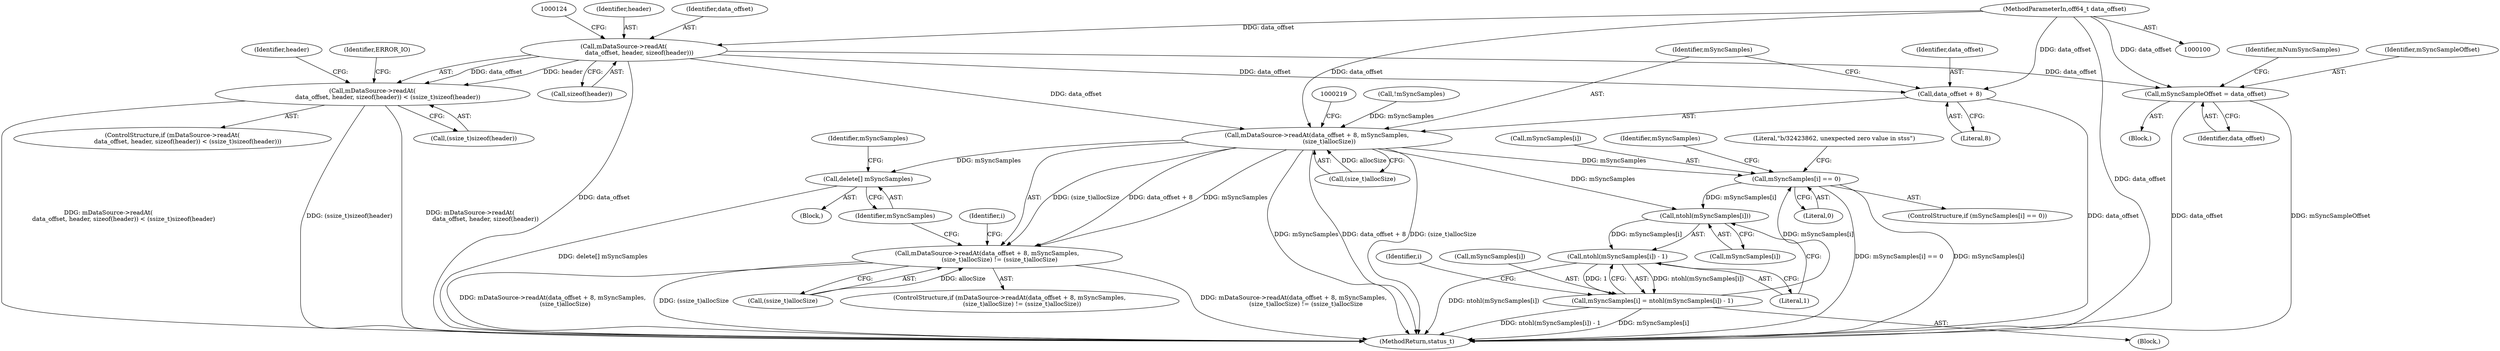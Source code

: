 digraph "0_Android_7fa3f552a6f34ed05c15e64ea30b8eed53f77a41@API" {
"1000118" [label="(Call,mDataSource->readAt(\n                data_offset, header, sizeof(header)))"];
"1000101" [label="(MethodParameterIn,off64_t data_offset)"];
"1000117" [label="(Call,mDataSource->readAt(\n                data_offset, header, sizeof(header)) < (ssize_t)sizeof(header))"];
"1000210" [label="(Call,mDataSource->readAt(data_offset + 8, mSyncSamples,\n             (size_t)allocSize))"];
"1000209" [label="(Call,mDataSource->readAt(data_offset + 8, mSyncSamples,\n             (size_t)allocSize) != (ssize_t)allocSize)"];
"1000222" [label="(Call,delete[] mSyncSamples)"];
"1000241" [label="(Call,mSyncSamples[i] == 0)"];
"1000255" [label="(Call,ntohl(mSyncSamples[i]))"];
"1000254" [label="(Call,ntohl(mSyncSamples[i]) - 1)"];
"1000250" [label="(Call,mSyncSamples[i] = ntohl(mSyncSamples[i]) - 1)"];
"1000211" [label="(Call,data_offset + 8)"];
"1000260" [label="(Call,mSyncSampleOffset = data_offset)"];
"1000221" [label="(Block,)"];
"1000198" [label="(Call,!mSyncSamples)"];
"1000209" [label="(Call,mDataSource->readAt(data_offset + 8, mSyncSamples,\n             (size_t)allocSize) != (ssize_t)allocSize)"];
"1000264" [label="(Identifier,mNumSyncSamples)"];
"1000212" [label="(Identifier,data_offset)"];
"1000255" [label="(Call,ntohl(mSyncSamples[i]))"];
"1000218" [label="(Call,(ssize_t)allocSize)"];
"1000211" [label="(Call,data_offset + 8)"];
"1000262" [label="(Identifier,data_offset)"];
"1000256" [label="(Call,mSyncSamples[i])"];
"1000123" [label="(Call,(ssize_t)sizeof(header))"];
"1000238" [label="(Identifier,i)"];
"1000118" [label="(Call,mDataSource->readAt(\n                data_offset, header, sizeof(header)))"];
"1000222" [label="(Call,delete[] mSyncSamples)"];
"1000240" [label="(ControlStructure,if (mSyncSamples[i] == 0))"];
"1000214" [label="(Identifier,mSyncSamples)"];
"1000261" [label="(Identifier,mSyncSampleOffset)"];
"1000241" [label="(Call,mSyncSamples[i] == 0)"];
"1000254" [label="(Call,ntohl(mSyncSamples[i]) - 1)"];
"1000251" [label="(Call,mSyncSamples[i])"];
"1000213" [label="(Literal,8)"];
"1000242" [label="(Call,mSyncSamples[i])"];
"1000259" [label="(Literal,1)"];
"1000208" [label="(ControlStructure,if (mDataSource->readAt(data_offset + 8, mSyncSamples,\n             (size_t)allocSize) != (ssize_t)allocSize))"];
"1000239" [label="(Block,)"];
"1000223" [label="(Identifier,mSyncSamples)"];
"1000116" [label="(ControlStructure,if (mDataSource->readAt(\n                data_offset, header, sizeof(header)) < (ssize_t)sizeof(header)))"];
"1000252" [label="(Identifier,mSyncSamples)"];
"1000250" [label="(Call,mSyncSamples[i] = ntohl(mSyncSamples[i]) - 1)"];
"1000121" [label="(Call,sizeof(header))"];
"1000133" [label="(Identifier,header)"];
"1000245" [label="(Literal,0)"];
"1000120" [label="(Identifier,header)"];
"1000268" [label="(MethodReturn,status_t)"];
"1000103" [label="(Block,)"];
"1000117" [label="(Call,mDataSource->readAt(\n                data_offset, header, sizeof(header)) < (ssize_t)sizeof(header))"];
"1000260" [label="(Call,mSyncSampleOffset = data_offset)"];
"1000129" [label="(Identifier,ERROR_IO)"];
"1000232" [label="(Identifier,i)"];
"1000119" [label="(Identifier,data_offset)"];
"1000248" [label="(Literal,\"b/32423862, unexpected zero value in stss\")"];
"1000101" [label="(MethodParameterIn,off64_t data_offset)"];
"1000215" [label="(Call,(size_t)allocSize)"];
"1000225" [label="(Identifier,mSyncSamples)"];
"1000210" [label="(Call,mDataSource->readAt(data_offset + 8, mSyncSamples,\n             (size_t)allocSize))"];
"1000118" -> "1000117"  [label="AST: "];
"1000118" -> "1000121"  [label="CFG: "];
"1000119" -> "1000118"  [label="AST: "];
"1000120" -> "1000118"  [label="AST: "];
"1000121" -> "1000118"  [label="AST: "];
"1000124" -> "1000118"  [label="CFG: "];
"1000118" -> "1000268"  [label="DDG: data_offset"];
"1000118" -> "1000117"  [label="DDG: data_offset"];
"1000118" -> "1000117"  [label="DDG: header"];
"1000101" -> "1000118"  [label="DDG: data_offset"];
"1000118" -> "1000210"  [label="DDG: data_offset"];
"1000118" -> "1000211"  [label="DDG: data_offset"];
"1000118" -> "1000260"  [label="DDG: data_offset"];
"1000101" -> "1000100"  [label="AST: "];
"1000101" -> "1000268"  [label="DDG: data_offset"];
"1000101" -> "1000210"  [label="DDG: data_offset"];
"1000101" -> "1000211"  [label="DDG: data_offset"];
"1000101" -> "1000260"  [label="DDG: data_offset"];
"1000117" -> "1000116"  [label="AST: "];
"1000117" -> "1000123"  [label="CFG: "];
"1000123" -> "1000117"  [label="AST: "];
"1000129" -> "1000117"  [label="CFG: "];
"1000133" -> "1000117"  [label="CFG: "];
"1000117" -> "1000268"  [label="DDG: mDataSource->readAt(\n                data_offset, header, sizeof(header)) < (ssize_t)sizeof(header)"];
"1000117" -> "1000268"  [label="DDG: (ssize_t)sizeof(header)"];
"1000117" -> "1000268"  [label="DDG: mDataSource->readAt(\n                data_offset, header, sizeof(header))"];
"1000210" -> "1000209"  [label="AST: "];
"1000210" -> "1000215"  [label="CFG: "];
"1000211" -> "1000210"  [label="AST: "];
"1000214" -> "1000210"  [label="AST: "];
"1000215" -> "1000210"  [label="AST: "];
"1000219" -> "1000210"  [label="CFG: "];
"1000210" -> "1000268"  [label="DDG: mSyncSamples"];
"1000210" -> "1000268"  [label="DDG: data_offset + 8"];
"1000210" -> "1000268"  [label="DDG: (size_t)allocSize"];
"1000210" -> "1000209"  [label="DDG: data_offset + 8"];
"1000210" -> "1000209"  [label="DDG: mSyncSamples"];
"1000210" -> "1000209"  [label="DDG: (size_t)allocSize"];
"1000198" -> "1000210"  [label="DDG: mSyncSamples"];
"1000215" -> "1000210"  [label="DDG: allocSize"];
"1000210" -> "1000222"  [label="DDG: mSyncSamples"];
"1000210" -> "1000241"  [label="DDG: mSyncSamples"];
"1000210" -> "1000255"  [label="DDG: mSyncSamples"];
"1000209" -> "1000208"  [label="AST: "];
"1000209" -> "1000218"  [label="CFG: "];
"1000218" -> "1000209"  [label="AST: "];
"1000223" -> "1000209"  [label="CFG: "];
"1000232" -> "1000209"  [label="CFG: "];
"1000209" -> "1000268"  [label="DDG: mDataSource->readAt(data_offset + 8, mSyncSamples,\n             (size_t)allocSize) != (ssize_t)allocSize"];
"1000209" -> "1000268"  [label="DDG: mDataSource->readAt(data_offset + 8, mSyncSamples,\n             (size_t)allocSize)"];
"1000209" -> "1000268"  [label="DDG: (ssize_t)allocSize"];
"1000218" -> "1000209"  [label="DDG: allocSize"];
"1000222" -> "1000221"  [label="AST: "];
"1000222" -> "1000223"  [label="CFG: "];
"1000223" -> "1000222"  [label="AST: "];
"1000225" -> "1000222"  [label="CFG: "];
"1000222" -> "1000268"  [label="DDG: delete[] mSyncSamples"];
"1000241" -> "1000240"  [label="AST: "];
"1000241" -> "1000245"  [label="CFG: "];
"1000242" -> "1000241"  [label="AST: "];
"1000245" -> "1000241"  [label="AST: "];
"1000248" -> "1000241"  [label="CFG: "];
"1000252" -> "1000241"  [label="CFG: "];
"1000241" -> "1000268"  [label="DDG: mSyncSamples[i]"];
"1000241" -> "1000268"  [label="DDG: mSyncSamples[i] == 0"];
"1000250" -> "1000241"  [label="DDG: mSyncSamples[i]"];
"1000241" -> "1000255"  [label="DDG: mSyncSamples[i]"];
"1000255" -> "1000254"  [label="AST: "];
"1000255" -> "1000256"  [label="CFG: "];
"1000256" -> "1000255"  [label="AST: "];
"1000259" -> "1000255"  [label="CFG: "];
"1000255" -> "1000254"  [label="DDG: mSyncSamples[i]"];
"1000254" -> "1000250"  [label="AST: "];
"1000254" -> "1000259"  [label="CFG: "];
"1000259" -> "1000254"  [label="AST: "];
"1000250" -> "1000254"  [label="CFG: "];
"1000254" -> "1000268"  [label="DDG: ntohl(mSyncSamples[i])"];
"1000254" -> "1000250"  [label="DDG: ntohl(mSyncSamples[i])"];
"1000254" -> "1000250"  [label="DDG: 1"];
"1000250" -> "1000239"  [label="AST: "];
"1000251" -> "1000250"  [label="AST: "];
"1000238" -> "1000250"  [label="CFG: "];
"1000250" -> "1000268"  [label="DDG: mSyncSamples[i]"];
"1000250" -> "1000268"  [label="DDG: ntohl(mSyncSamples[i]) - 1"];
"1000211" -> "1000213"  [label="CFG: "];
"1000212" -> "1000211"  [label="AST: "];
"1000213" -> "1000211"  [label="AST: "];
"1000214" -> "1000211"  [label="CFG: "];
"1000211" -> "1000268"  [label="DDG: data_offset"];
"1000260" -> "1000103"  [label="AST: "];
"1000260" -> "1000262"  [label="CFG: "];
"1000261" -> "1000260"  [label="AST: "];
"1000262" -> "1000260"  [label="AST: "];
"1000264" -> "1000260"  [label="CFG: "];
"1000260" -> "1000268"  [label="DDG: data_offset"];
"1000260" -> "1000268"  [label="DDG: mSyncSampleOffset"];
}
